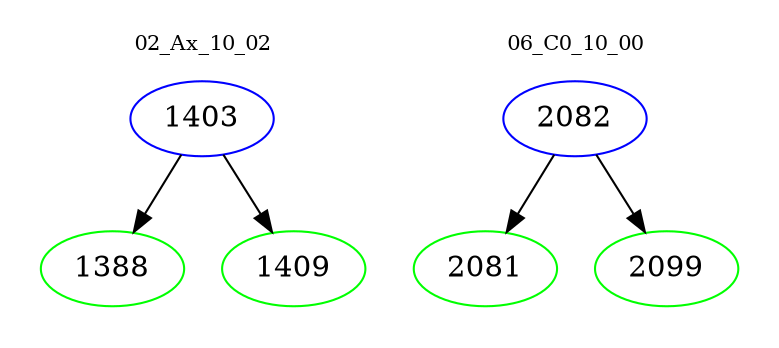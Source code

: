 digraph{
subgraph cluster_0 {
color = white
label = "02_Ax_10_02";
fontsize=10;
T0_1403 [label="1403", color="blue"]
T0_1403 -> T0_1388 [color="black"]
T0_1388 [label="1388", color="green"]
T0_1403 -> T0_1409 [color="black"]
T0_1409 [label="1409", color="green"]
}
subgraph cluster_1 {
color = white
label = "06_C0_10_00";
fontsize=10;
T1_2082 [label="2082", color="blue"]
T1_2082 -> T1_2081 [color="black"]
T1_2081 [label="2081", color="green"]
T1_2082 -> T1_2099 [color="black"]
T1_2099 [label="2099", color="green"]
}
}
